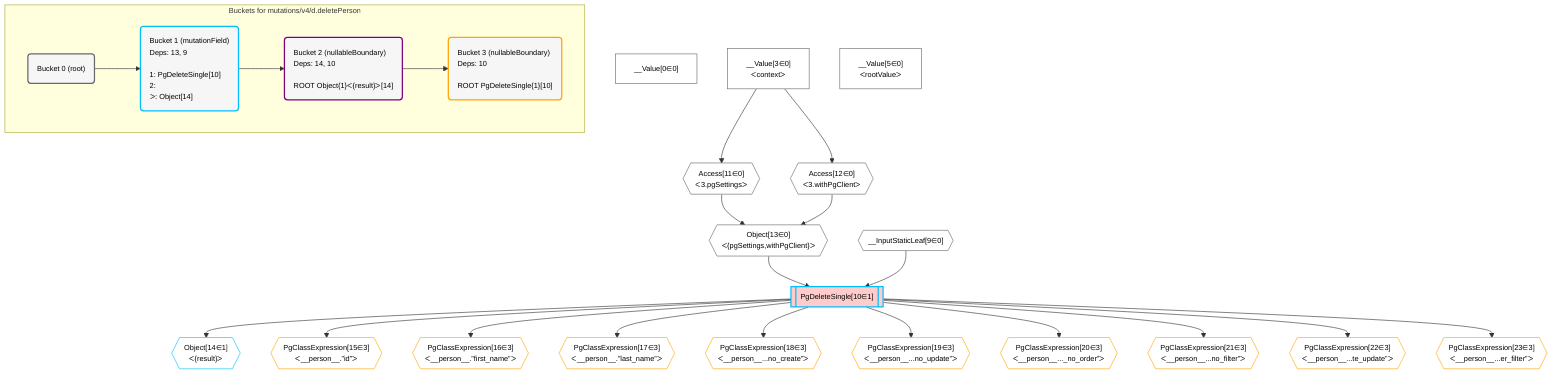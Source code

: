 %%{init: {'themeVariables': { 'fontSize': '12px'}}}%%
graph TD
    classDef path fill:#eee,stroke:#000,color:#000
    classDef plan fill:#fff,stroke-width:1px,color:#000
    classDef itemplan fill:#fff,stroke-width:2px,color:#000
    classDef unbatchedplan fill:#dff,stroke-width:1px,color:#000
    classDef sideeffectplan fill:#fcc,stroke-width:2px,color:#000
    classDef bucket fill:#f6f6f6,color:#000,stroke-width:2px,text-align:left


    %% define steps
    __Value0["__Value[0∈0]"]:::plan
    __Value3["__Value[3∈0]<br />ᐸcontextᐳ"]:::plan
    __Value5["__Value[5∈0]<br />ᐸrootValueᐳ"]:::plan
    __InputStaticLeaf9{{"__InputStaticLeaf[9∈0]"}}:::plan
    Access11{{"Access[11∈0]<br />ᐸ3.pgSettingsᐳ"}}:::plan
    Access12{{"Access[12∈0]<br />ᐸ3.withPgClientᐳ"}}:::plan
    Object13{{"Object[13∈0]<br />ᐸ{pgSettings,withPgClient}ᐳ"}}:::plan
    PgDeleteSingle10[["PgDeleteSingle[10∈1]"]]:::sideeffectplan
    Object14{{"Object[14∈1]<br />ᐸ{result}ᐳ"}}:::plan
    PgClassExpression15{{"PgClassExpression[15∈3]<br />ᐸ__person__.”id”ᐳ"}}:::plan
    PgClassExpression16{{"PgClassExpression[16∈3]<br />ᐸ__person__.”first_name”ᐳ"}}:::plan
    PgClassExpression17{{"PgClassExpression[17∈3]<br />ᐸ__person__.”last_name”ᐳ"}}:::plan
    PgClassExpression18{{"PgClassExpression[18∈3]<br />ᐸ__person__...no_create”ᐳ"}}:::plan
    PgClassExpression19{{"PgClassExpression[19∈3]<br />ᐸ__person__...no_update”ᐳ"}}:::plan
    PgClassExpression20{{"PgClassExpression[20∈3]<br />ᐸ__person__..._no_order”ᐳ"}}:::plan
    PgClassExpression21{{"PgClassExpression[21∈3]<br />ᐸ__person__...no_filter”ᐳ"}}:::plan
    PgClassExpression22{{"PgClassExpression[22∈3]<br />ᐸ__person__...te_update”ᐳ"}}:::plan
    PgClassExpression23{{"PgClassExpression[23∈3]<br />ᐸ__person__...er_filter”ᐳ"}}:::plan

    %% plan dependencies
    __Value3 --> Access11
    __Value3 --> Access12
    Access11 & Access12 --> Object13
    Object13 & __InputStaticLeaf9 --> PgDeleteSingle10
    PgDeleteSingle10 --> Object14
    PgDeleteSingle10 --> PgClassExpression15
    PgDeleteSingle10 --> PgClassExpression16
    PgDeleteSingle10 --> PgClassExpression17
    PgDeleteSingle10 --> PgClassExpression18
    PgDeleteSingle10 --> PgClassExpression19
    PgDeleteSingle10 --> PgClassExpression20
    PgDeleteSingle10 --> PgClassExpression21
    PgDeleteSingle10 --> PgClassExpression22
    PgDeleteSingle10 --> PgClassExpression23

    subgraph "Buckets for mutations/v4/d.deletePerson"
    Bucket0("Bucket 0 (root)"):::bucket
    classDef bucket0 stroke:#696969
    class Bucket0,__Value0,__Value3,__Value5,__InputStaticLeaf9,Access11,Access12,Object13 bucket0
    Bucket1("Bucket 1 (mutationField)<br />Deps: 13, 9<br /><br />1: PgDeleteSingle[10]<br />2: <br />ᐳ: Object[14]"):::bucket
    classDef bucket1 stroke:#00bfff
    class Bucket1,PgDeleteSingle10,Object14 bucket1
    Bucket2("Bucket 2 (nullableBoundary)<br />Deps: 14, 10<br /><br />ROOT Object{1}ᐸ{result}ᐳ[14]"):::bucket
    classDef bucket2 stroke:#7f007f
    class Bucket2 bucket2
    Bucket3("Bucket 3 (nullableBoundary)<br />Deps: 10<br /><br />ROOT PgDeleteSingle{1}[10]"):::bucket
    classDef bucket3 stroke:#ffa500
    class Bucket3,PgClassExpression15,PgClassExpression16,PgClassExpression17,PgClassExpression18,PgClassExpression19,PgClassExpression20,PgClassExpression21,PgClassExpression22,PgClassExpression23 bucket3
    Bucket0 --> Bucket1
    Bucket1 --> Bucket2
    Bucket2 --> Bucket3
    end